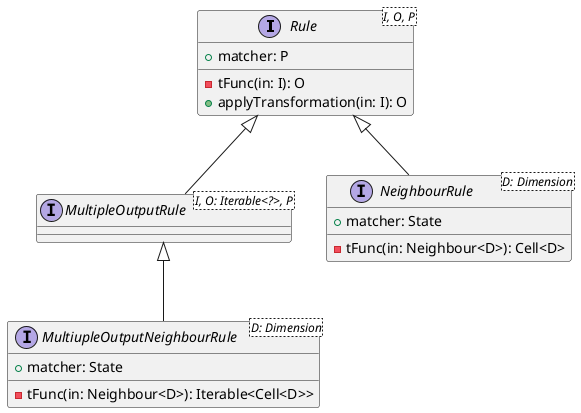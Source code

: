 @startuml rule
interface Rule<I, O, P> {
    + matcher: P
    - tFunc(in: I): O
    + applyTransformation(in: I): O
}

interface MultipleOutputRule<I, O: Iterable<?>, P>

interface NeighbourRule<D: Dimension> {
    + matcher: State
    - tFunc(in: Neighbour<D>): Cell<D>
}

interface MultiupleOutputNeighbourRule<D: Dimension> {
    + matcher: State
    - tFunc(in: Neighbour<D>): Iterable<Cell<D>>
}

MultipleOutputRule -up-|> Rule
NeighbourRule -up-|> Rule
MultiupleOutputNeighbourRule -up-|> MultipleOutputRule
@enduml